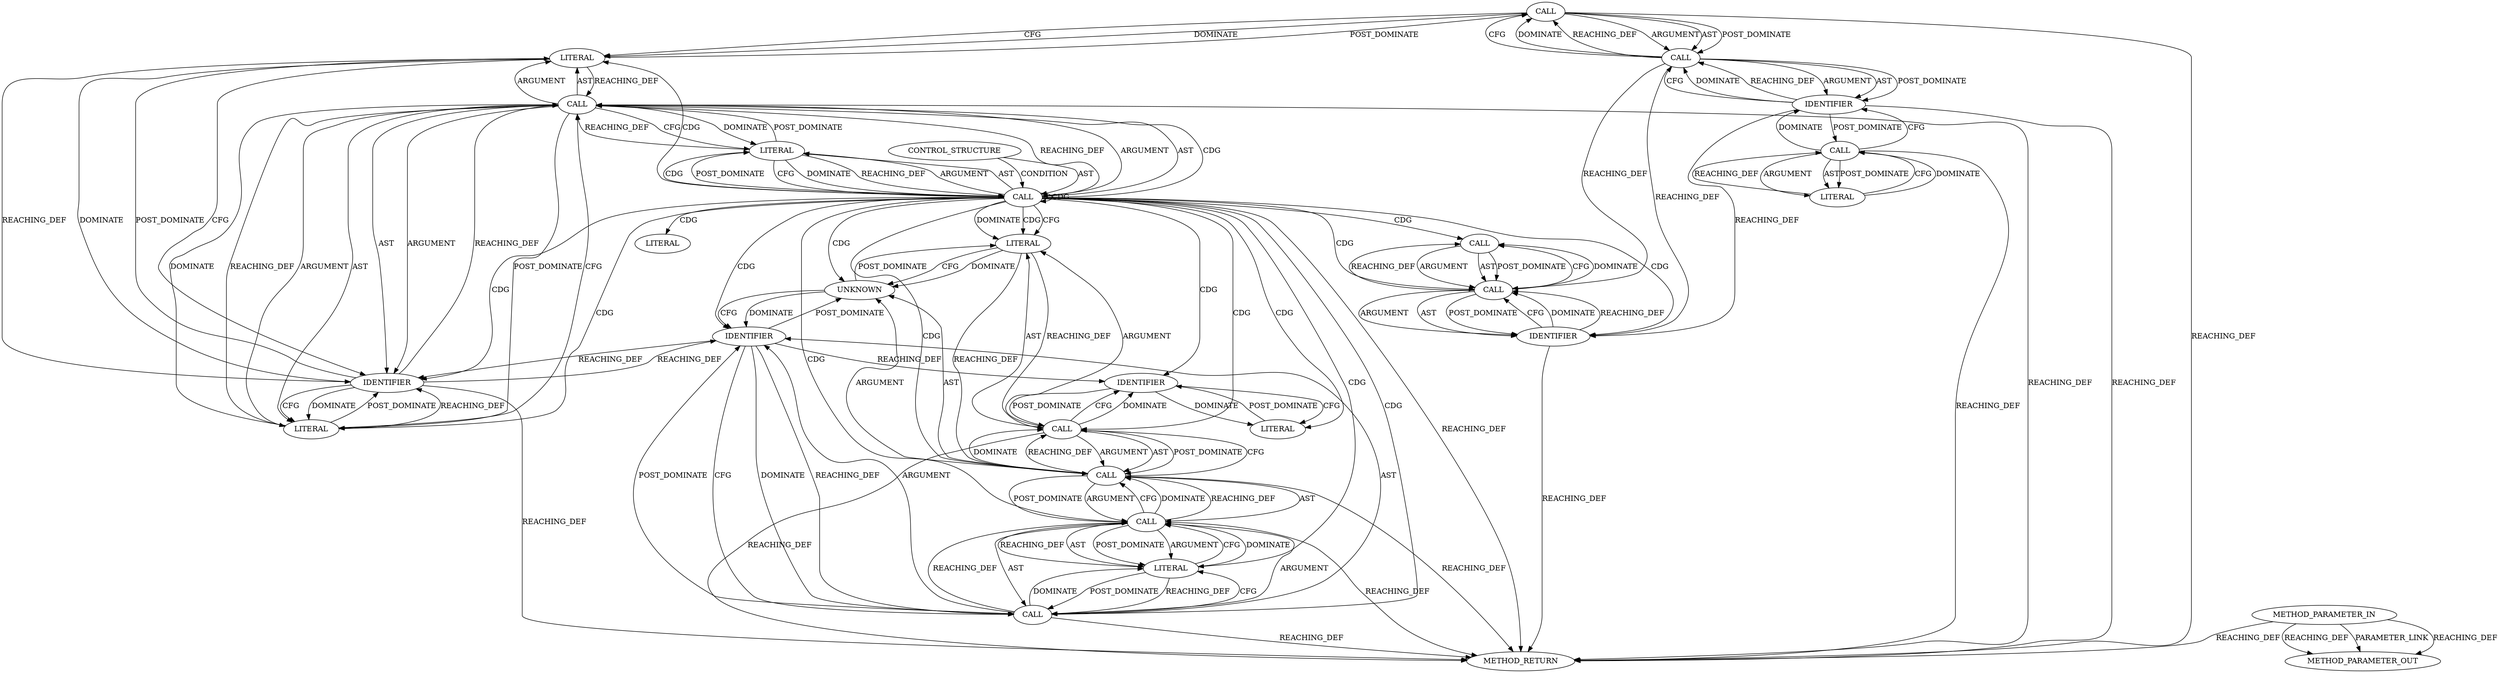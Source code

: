 digraph {
  30064771116[label=CALL ARGUMENT_INDEX="-1" CODE="pthread_mutex_lock(&work_mutex)" COLUMN_NUMBER="5" DISPATCH_TYPE="STATIC_DISPATCH" LINE_NUMBER="71" METHOD_FULL_NAME="pthread_mutex_lock" NAME="pthread_mutex_lock" ORDER="2" SIGNATURE="" TYPE_FULL_NAME="ANY"]
  128849018881[label=METHOD_RETURN CODE="RET" COLUMN_NUMBER="1" EVALUATION_STRATEGY="BY_VALUE" LINE_NUMBER="68" ORDER="3" TYPE_FULL_NAME="void*"]
  90194313236[label=LITERAL ARGUMENT_INDEX="1" CODE="" COLUMN_NUMBER="16" LINE_NUMBER="74" ORDER="1" TYPE_FULL_NAME="char*"]
  30064771115[label=CALL ARGUMENT_INDEX="-1" CODE="sleep(1)" COLUMN_NUMBER="5" DISPATCH_TYPE="STATIC_DISPATCH" LINE_NUMBER="70" METHOD_FULL_NAME="sleep" NAME="sleep" ORDER="1" SIGNATURE="" TYPE_FULL_NAME="ANY"]
  184683593728[label=UNKNOWN ARGUMENT_INDEX="1" CODE="int" COLUMN_NUMBER="46" CONTAINED_REF="<empty>" LINE_NUMBER="74" ORDER="1" PARSER_TYPE_NAME="CASTTypeId" TYPE_FULL_NAME="<empty>"]
  30064771126[label=CALL ARGUMENT_INDEX="-1" CODE="pthread_mutex_unlock(&work_mutex)" COLUMN_NUMBER="9" DISPATCH_TYPE="STATIC_DISPATCH" LINE_NUMBER="76" METHOD_FULL_NAME="pthread_mutex_unlock" NAME="pthread_mutex_unlock" ORDER="3" SIGNATURE="" TYPE_FULL_NAME="ANY"]
  90194313235[label=LITERAL ARGUMENT_INDEX="2" CODE="0" COLUMN_NUMBER="44" LINE_NUMBER="72" ORDER="2" TYPE_FULL_NAME="int"]
  120259084288[label=METHOD_PARAMETER_OUT CODE="void *arg" COLUMN_NUMBER="23" EVALUATION_STRATEGY="BY_VALUE" INDEX="1" IS_VARIADIC="false" LINE_NUMBER="68" NAME="arg" ORDER="1" TYPE_FULL_NAME="void*"]
  30064771118[label=CALL ARGUMENT_INDEX="-1" CODE="strncmp(" COLUMN_NUMBER="12" DISPATCH_TYPE="STATIC_DISPATCH" LINE_NUMBER="72" METHOD_FULL_NAME="<operator>.notEquals" NAME="<operator>.notEquals" ORDER="1" SIGNATURE="" TYPE_FULL_NAME="ANY"]
  90194313239[label=LITERAL ARGUMENT_INDEX="2" CODE="'\0'" COLUMN_NUMBER="24" LINE_NUMBER="75" ORDER="2" TYPE_FULL_NAME="char"]
  47244640264[label=CONTROL_STRUCTURE ARGUMENT_INDEX="-1" CODE="while (strncmp(" COLUMN_NUMBER="5" CONTROL_STRUCTURE_TYPE="WHILE" LINE_NUMBER="72" ORDER="3" PARSER_TYPE_NAME="<empty>"]
  90194313237[label=LITERAL ARGUMENT_INDEX="2" CODE="1" COLUMN_NUMBER="71" LINE_NUMBER="74" ORDER="2" TYPE_FULL_NAME="int"]
  68719476766[label=IDENTIFIER ARGUMENT_INDEX="1" CODE="work_area" COLUMN_NUMBER="58" LINE_NUMBER="74" NAME="work_area" ORDER="1"]
  68719476768[label=IDENTIFIER ARGUMENT_INDEX="1" CODE="work_mutex" COLUMN_NUMBER="31" LINE_NUMBER="76" NAME="work_mutex" ORDER="1" TYPE_FULL_NAME="pthread_mutex_t"]
  30064771123[label=CALL ARGUMENT_INDEX="1" CODE="strlen(work_area)" COLUMN_NUMBER="51" DISPATCH_TYPE="STATIC_DISPATCH" LINE_NUMBER="74" METHOD_FULL_NAME="strlen" NAME="strlen" ORDER="1" SIGNATURE="" TYPE_FULL_NAME="ANY"]
  68719476765[label=IDENTIFIER ARGUMENT_INDEX="2" CODE="work_area" COLUMN_NUMBER="27" LINE_NUMBER="72" NAME="work_area" ORDER="2"]
  90194313233[label=LITERAL ARGUMENT_INDEX="1" CODE="" COLUMN_NUMBER="20" LINE_NUMBER="72" ORDER="1" TYPE_FULL_NAME="char*"]
  30064771120[label=CALL ARGUMENT_INDEX="-1" CODE="printf(" COLUMN_NUMBER="9" DISPATCH_TYPE="STATIC_DISPATCH" LINE_NUMBER="74" METHOD_FULL_NAME="printf" NAME="printf" ORDER="1" SIGNATURE="" TYPE_FULL_NAME="ANY"]
  115964116992[label=METHOD_PARAMETER_IN CODE="void *arg" COLUMN_NUMBER="23" EVALUATION_STRATEGY="BY_VALUE" INDEX="1" IS_VARIADIC="false" LINE_NUMBER="68" NAME="arg" ORDER="1" TYPE_FULL_NAME="void*"]
  68719476767[label=IDENTIFIER ARGUMENT_INDEX="1" CODE="work_area" COLUMN_NUMBER="9" LINE_NUMBER="75" NAME="work_area" ORDER="1"]
  30064771119[label=CALL ARGUMENT_INDEX="1" CODE="strncmp(" COLUMN_NUMBER="12" DISPATCH_TYPE="STATIC_DISPATCH" LINE_NUMBER="72" METHOD_FULL_NAME="strncmp" NAME="strncmp" ORDER="1" SIGNATURE="" TYPE_FULL_NAME="ANY"]
  30064771117[label=CALL ARGUMENT_INDEX="1" CODE="&work_mutex" COLUMN_NUMBER="24" DISPATCH_TYPE="STATIC_DISPATCH" LINE_NUMBER="71" METHOD_FULL_NAME="<operator>.addressOf" NAME="<operator>.addressOf" ORDER="1" SIGNATURE="" TYPE_FULL_NAME="ANY"]
  30064771122[label=CALL ARGUMENT_INDEX="2" CODE="strlen(work_area) - 1" COLUMN_NUMBER="51" DISPATCH_TYPE="STATIC_DISPATCH" LINE_NUMBER="74" METHOD_FULL_NAME="<operator>.subtraction" NAME="<operator>.subtraction" ORDER="2" SIGNATURE="" TYPE_FULL_NAME="ANY"]
  30064771121[label=CALL ARGUMENT_INDEX="2" CODE="(int)(strlen(work_area) - 1)" COLUMN_NUMBER="45" DISPATCH_TYPE="STATIC_DISPATCH" LINE_NUMBER="74" METHOD_FULL_NAME="<operator>.cast" NAME="<operator>.cast" ORDER="2" SIGNATURE="" TYPE_FULL_NAME="ANY"]
  90194313238[label=LITERAL ARGUMENT_INDEX="2" CODE="0" COLUMN_NUMBER="19" LINE_NUMBER="75" ORDER="2" TYPE_FULL_NAME="int"]
  30064771127[label=CALL ARGUMENT_INDEX="1" CODE="&work_mutex" COLUMN_NUMBER="30" DISPATCH_TYPE="STATIC_DISPATCH" LINE_NUMBER="76" METHOD_FULL_NAME="<operator>.addressOf" NAME="<operator>.addressOf" ORDER="1" SIGNATURE="" TYPE_FULL_NAME="ANY"]
  68719476764[label=IDENTIFIER ARGUMENT_INDEX="1" CODE="work_mutex" COLUMN_NUMBER="25" LINE_NUMBER="71" NAME="work_mutex" ORDER="1" TYPE_FULL_NAME="pthread_mutex_t"]
  90194313234[label=LITERAL ARGUMENT_INDEX="3" CODE="3" COLUMN_NUMBER="38" LINE_NUMBER="72" ORDER="3" TYPE_FULL_NAME="int"]
  90194313232[label=LITERAL ARGUMENT_INDEX="1" CODE="1" COLUMN_NUMBER="11" LINE_NUMBER="70" ORDER="1" TYPE_FULL_NAME="int"]
  30064771115 -> 90194313232 [label=ARGUMENT ]
  30064771115 -> 90194313232 [label=AST ]
  30064771115 -> 68719476764 [label=CFG ]
  30064771115 -> 68719476764 [label=DOMINATE ]
  30064771115 -> 90194313232 [label=POST_DOMINATE ]
  30064771115 -> 128849018881 [label=REACHING_DEF property="sleep(1)"]
  30064771116 -> 30064771117 [label=ARGUMENT ]
  30064771116 -> 30064771117 [label=AST ]
  30064771116 -> 90194313233 [label=CFG ]
  30064771116 -> 90194313233 [label=DOMINATE ]
  30064771116 -> 30064771117 [label=POST_DOMINATE ]
  30064771116 -> 128849018881 [label=REACHING_DEF property="pthread_mutex_lock(&work_mutex)"]
  30064771117 -> 68719476764 [label=ARGUMENT ]
  30064771117 -> 68719476764 [label=AST ]
  30064771117 -> 30064771116 [label=CFG ]
  30064771117 -> 30064771116 [label=DOMINATE ]
  30064771117 -> 68719476764 [label=POST_DOMINATE ]
  30064771117 -> 30064771127 [label=REACHING_DEF property="&work_mutex"]
  30064771117 -> 68719476768 [label=REACHING_DEF property="&work_mutex"]
  30064771117 -> 30064771116 [label=REACHING_DEF property="&work_mutex"]
  30064771118 -> 30064771119 [label=ARGUMENT ]
  30064771118 -> 90194313235 [label=ARGUMENT ]
  30064771118 -> 30064771119 [label=AST ]
  30064771118 -> 90194313235 [label=AST ]
  30064771118 -> 90194313234 [label=CDG ]
  30064771118 -> 90194313233 [label=CDG ]
  30064771118 -> 90194313236 [label=CDG ]
  30064771118 -> 90194313235 [label=CDG ]
  30064771118 -> 90194313238 [label=CDG ]
  30064771118 -> 90194313237 [label=CDG ]
  30064771118 -> 90194313239 [label=CDG ]
  30064771118 -> 30064771118 [label=CDG ]
  30064771118 -> 30064771120 [label=CDG ]
  30064771118 -> 30064771119 [label=CDG ]
  30064771118 -> 30064771122 [label=CDG ]
  30064771118 -> 30064771121 [label=CDG ]
  30064771118 -> 68719476765 [label=CDG ]
  30064771118 -> 30064771123 [label=CDG ]
  30064771118 -> 68719476767 [label=CDG ]
  30064771118 -> 30064771126 [label=CDG ]
  30064771118 -> 68719476766 [label=CDG ]
  30064771118 -> 68719476768 [label=CDG ]
  30064771118 -> 30064771127 [label=CDG ]
  30064771118 -> 184683593728 [label=CDG ]
  30064771118 -> 90194313236 [label=CFG ]
  30064771118 -> 90194313236 [label=DOMINATE ]
  30064771118 -> 90194313235 [label=POST_DOMINATE ]
  30064771118 -> 128849018881 [label=REACHING_DEF property="strncmp(\"end\", work_area, 3) != 0"]
  30064771119 -> 90194313233 [label=ARGUMENT ]
  30064771119 -> 68719476765 [label=ARGUMENT ]
  30064771119 -> 90194313234 [label=ARGUMENT ]
  30064771119 -> 90194313233 [label=AST ]
  30064771119 -> 68719476765 [label=AST ]
  30064771119 -> 90194313234 [label=AST ]
  30064771119 -> 90194313235 [label=CFG ]
  30064771119 -> 90194313235 [label=DOMINATE ]
  30064771119 -> 90194313234 [label=POST_DOMINATE ]
  30064771119 -> 30064771118 [label=REACHING_DEF property="strncmp(\"end\", work_area, 3)"]
  30064771119 -> 128849018881 [label=REACHING_DEF property="strncmp(\"end\", work_area, 3)"]
  30064771120 -> 90194313236 [label=ARGUMENT ]
  30064771120 -> 30064771121 [label=ARGUMENT ]
  30064771120 -> 90194313236 [label=AST ]
  30064771120 -> 30064771121 [label=AST ]
  30064771120 -> 68719476767 [label=CFG ]
  30064771120 -> 68719476767 [label=DOMINATE ]
  30064771120 -> 30064771121 [label=POST_DOMINATE ]
  30064771120 -> 128849018881 [label=REACHING_DEF property="printf(\"you input %d characters\\n\", (int)(strlen(work_area) - 1))"]
  30064771121 -> 184683593728 [label=ARGUMENT ]
  30064771121 -> 30064771122 [label=ARGUMENT ]
  30064771121 -> 184683593728 [label=AST ]
  30064771121 -> 30064771122 [label=AST ]
  30064771121 -> 30064771120 [label=CFG ]
  30064771121 -> 30064771120 [label=DOMINATE ]
  30064771121 -> 30064771122 [label=POST_DOMINATE ]
  30064771121 -> 30064771120 [label=REACHING_DEF property="(int)(strlen(work_area) - 1)"]
  30064771121 -> 128849018881 [label=REACHING_DEF property="(int)(strlen(work_area) - 1)"]
  30064771122 -> 30064771123 [label=ARGUMENT ]
  30064771122 -> 90194313237 [label=ARGUMENT ]
  30064771122 -> 30064771123 [label=AST ]
  30064771122 -> 90194313237 [label=AST ]
  30064771122 -> 30064771121 [label=CFG ]
  30064771122 -> 30064771121 [label=DOMINATE ]
  30064771122 -> 90194313237 [label=POST_DOMINATE ]
  30064771122 -> 30064771121 [label=REACHING_DEF property="strlen(work_area) - 1"]
  30064771122 -> 128849018881 [label=REACHING_DEF property="strlen(work_area) - 1"]
  30064771123 -> 68719476766 [label=ARGUMENT ]
  30064771123 -> 68719476766 [label=AST ]
  30064771123 -> 90194313237 [label=CFG ]
  30064771123 -> 90194313237 [label=DOMINATE ]
  30064771123 -> 68719476766 [label=POST_DOMINATE ]
  30064771123 -> 30064771122 [label=REACHING_DEF property="strlen(work_area)"]
  30064771123 -> 128849018881 [label=REACHING_DEF property="strlen(work_area)"]
  30064771126 -> 30064771127 [label=ARGUMENT ]
  30064771126 -> 30064771127 [label=AST ]
  30064771126 -> 30064771127 [label=POST_DOMINATE ]
  30064771127 -> 68719476768 [label=ARGUMENT ]
  30064771127 -> 68719476768 [label=AST ]
  30064771127 -> 30064771126 [label=CFG ]
  30064771127 -> 30064771126 [label=DOMINATE ]
  30064771127 -> 68719476768 [label=POST_DOMINATE ]
  30064771127 -> 30064771126 [label=REACHING_DEF property="&work_mutex"]
  47244640264 -> 30064771118 [label=AST ]
  47244640264 -> 30064771118 [label=CONDITION ]
  68719476764 -> 30064771117 [label=CFG ]
  68719476764 -> 30064771117 [label=DOMINATE ]
  68719476764 -> 30064771115 [label=POST_DOMINATE ]
  68719476764 -> 68719476768 [label=REACHING_DEF property="work_mutex"]
  68719476764 -> 30064771117 [label=REACHING_DEF property="work_mutex"]
  68719476764 -> 128849018881 [label=REACHING_DEF property="work_mutex"]
  68719476765 -> 90194313234 [label=CFG ]
  68719476765 -> 90194313234 [label=DOMINATE ]
  68719476765 -> 90194313233 [label=POST_DOMINATE ]
  68719476765 -> 68719476766 [label=REACHING_DEF property="work_area"]
  68719476765 -> 30064771119 [label=REACHING_DEF property="work_area"]
  68719476765 -> 128849018881 [label=REACHING_DEF property="work_area"]
  68719476766 -> 30064771123 [label=CFG ]
  68719476766 -> 30064771123 [label=DOMINATE ]
  68719476766 -> 184683593728 [label=POST_DOMINATE ]
  68719476766 -> 30064771123 [label=REACHING_DEF property="work_area"]
  68719476766 -> 68719476767 [label=REACHING_DEF property="work_area"]
  68719476766 -> 68719476765 [label=REACHING_DEF property="work_area"]
  68719476767 -> 90194313238 [label=CFG ]
  68719476767 -> 90194313238 [label=DOMINATE ]
  68719476767 -> 30064771120 [label=POST_DOMINATE ]
  68719476768 -> 30064771127 [label=CFG ]
  68719476768 -> 30064771127 [label=DOMINATE ]
  68719476768 -> 30064771127 [label=REACHING_DEF property="work_mutex"]
  68719476768 -> 128849018881 [label=REACHING_DEF property="work_mutex"]
  90194313232 -> 30064771115 [label=CFG ]
  90194313232 -> 30064771115 [label=DOMINATE ]
  90194313232 -> 30064771115 [label=REACHING_DEF property="1"]
  90194313233 -> 68719476765 [label=CFG ]
  90194313233 -> 68719476765 [label=DOMINATE ]
  90194313233 -> 30064771116 [label=POST_DOMINATE ]
  90194313233 -> 68719476765 [label=REACHING_DEF property="\"end\""]
  90194313233 -> 30064771119 [label=REACHING_DEF property="\"end\""]
  90194313234 -> 30064771119 [label=CFG ]
  90194313234 -> 30064771119 [label=DOMINATE ]
  90194313234 -> 68719476765 [label=POST_DOMINATE ]
  90194313234 -> 68719476765 [label=REACHING_DEF property="3"]
  90194313234 -> 30064771119 [label=REACHING_DEF property="3"]
  90194313235 -> 30064771118 [label=CFG ]
  90194313235 -> 30064771118 [label=DOMINATE ]
  90194313235 -> 30064771119 [label=POST_DOMINATE ]
  90194313235 -> 30064771119 [label=REACHING_DEF property="0"]
  90194313235 -> 30064771118 [label=REACHING_DEF property="0"]
  90194313236 -> 184683593728 [label=CFG ]
  90194313236 -> 184683593728 [label=DOMINATE ]
  90194313236 -> 30064771121 [label=REACHING_DEF property="\"you input %d characters\\n\""]
  90194313236 -> 30064771120 [label=REACHING_DEF property="\"you input %d characters\\n\""]
  90194313237 -> 30064771122 [label=CFG ]
  90194313237 -> 30064771122 [label=DOMINATE ]
  90194313237 -> 30064771123 [label=POST_DOMINATE ]
  90194313237 -> 30064771123 [label=REACHING_DEF property="1"]
  90194313237 -> 30064771122 [label=REACHING_DEF property="1"]
  90194313238 -> 68719476767 [label=POST_DOMINATE ]
  115964116992 -> 120259084288 [label=PARAMETER_LINK ]
  115964116992 -> 120259084288 [label=REACHING_DEF property="arg"]
  115964116992 -> 120259084288 [label=REACHING_DEF property="arg"]
  115964116992 -> 128849018881 [label=REACHING_DEF property="arg"]
  184683593728 -> 68719476766 [label=CFG ]
  184683593728 -> 68719476766 [label=DOMINATE ]
  184683593728 -> 90194313236 [label=POST_DOMINATE ]
}